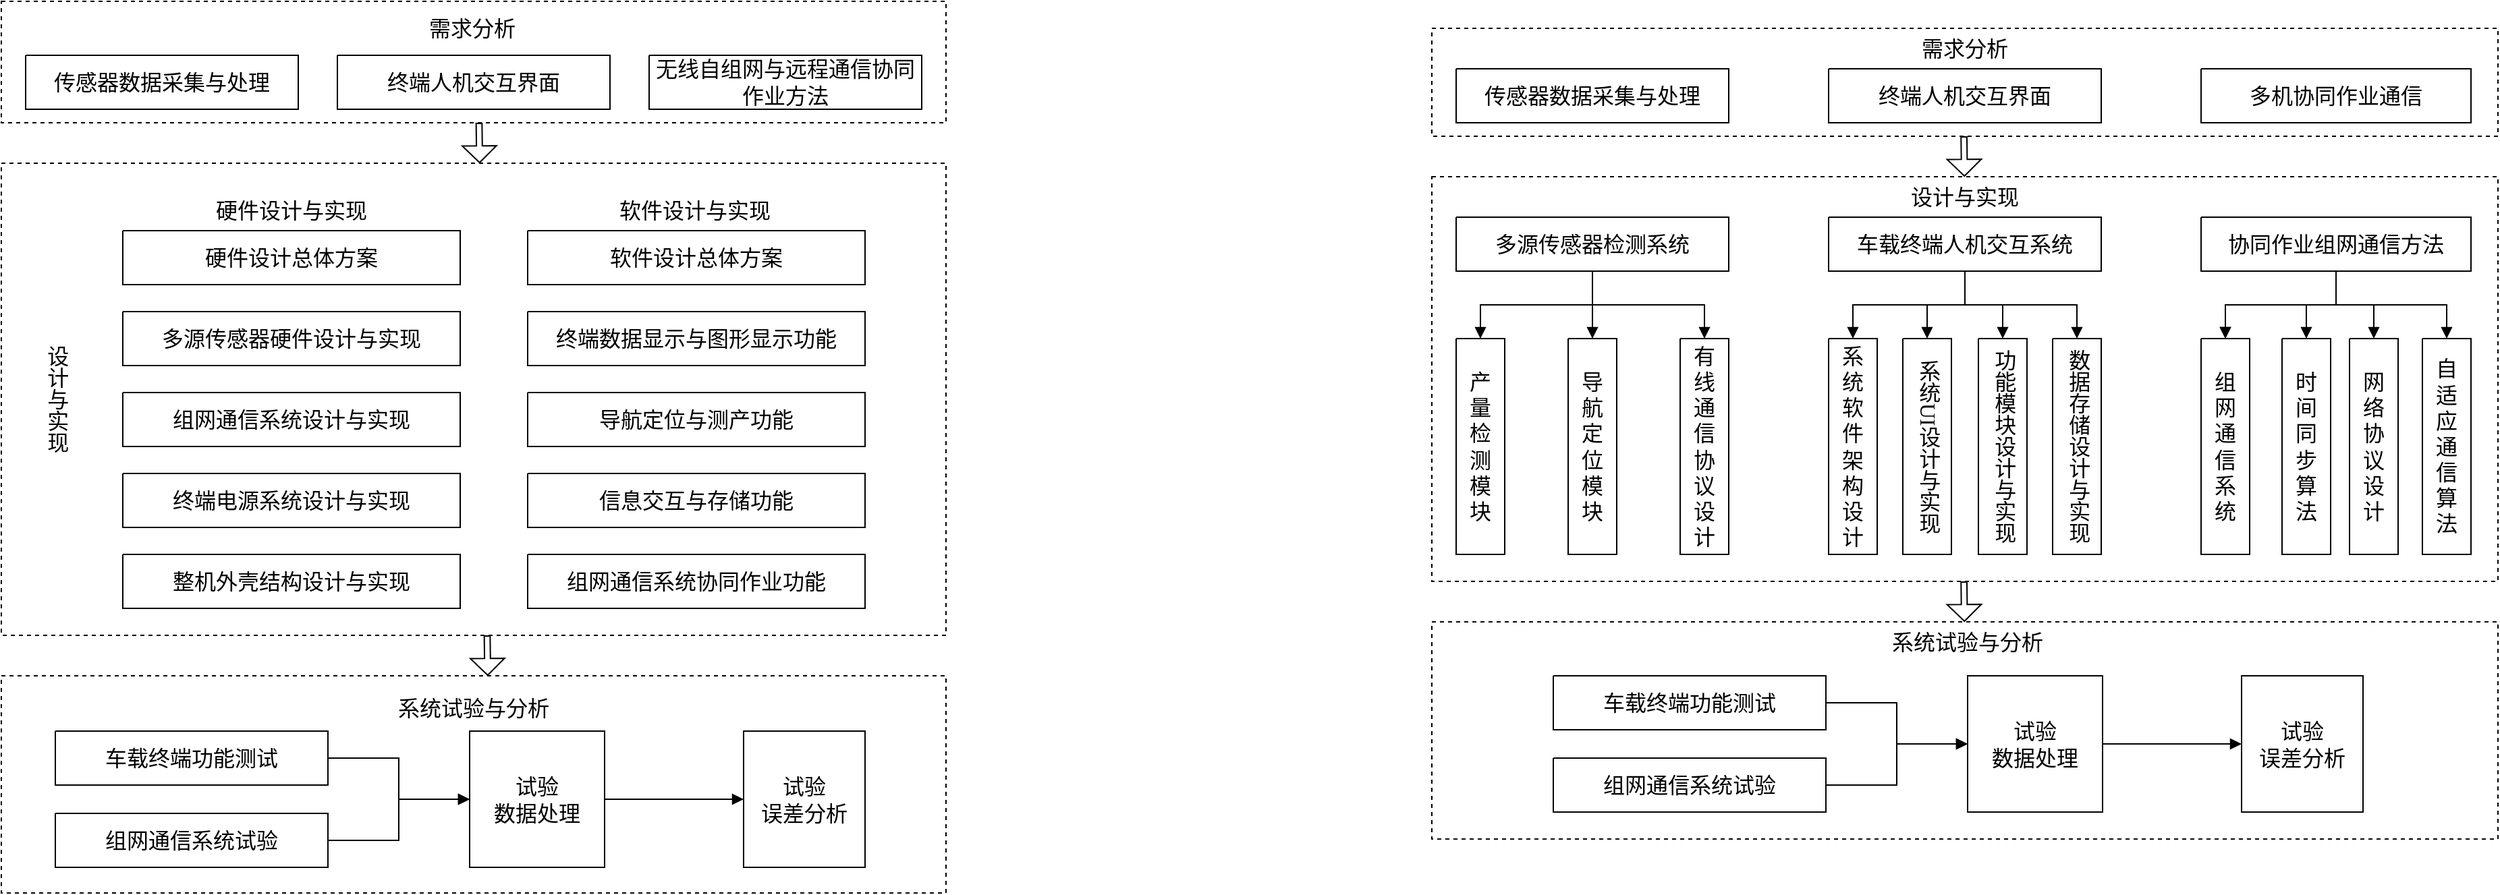 <mxfile version="24.4.0" type="github" pages="3">
  <diagram id="QdQ94-CMsVARNrZDZEpG" name="3.0">
    <mxGraphModel dx="1588" dy="968" grid="1" gridSize="10" guides="1" tooltips="1" connect="1" arrows="1" fold="1" page="1" pageScale="1" pageWidth="827" pageHeight="1169" math="0" shadow="0">
      <root>
        <mxCell id="0" />
        <mxCell id="1" parent="0" />
        <mxCell id="w_csYOOCQIg4KJdJ9XgG-1" value="" style="rounded=0;whiteSpace=wrap;html=1;fillColor=none;dashed=1;strokeColor=default;align=center;verticalAlign=middle;fontFamily=黑体;fontSize=16;fontColor=default;labelBackgroundColor=default;" vertex="1" parent="1">
          <mxGeometry x="310" y="650" width="700" height="161" as="geometry" />
        </mxCell>
        <mxCell id="w_csYOOCQIg4KJdJ9XgG-2" value="" style="rounded=0;whiteSpace=wrap;html=1;fillColor=none;dashed=1;strokeColor=default;align=center;verticalAlign=middle;fontFamily=黑体;fontSize=16;fontColor=default;labelBackgroundColor=default;" vertex="1" parent="1">
          <mxGeometry x="310" y="150" width="700" height="90" as="geometry" />
        </mxCell>
        <mxCell id="w_csYOOCQIg4KJdJ9XgG-3" value="" style="rounded=0;whiteSpace=wrap;html=1;fillColor=none;dashed=1;strokeColor=default;align=center;verticalAlign=middle;fontFamily=黑体;fontSize=16;fontColor=default;labelBackgroundColor=default;" vertex="1" parent="1">
          <mxGeometry x="310" y="270" width="700" height="350" as="geometry" />
        </mxCell>
        <mxCell id="w_csYOOCQIg4KJdJ9XgG-4" value="" style="shape=flexArrow;endArrow=classic;startArrow=none;html=1;rounded=0;startFill=0;fontFamily=黑体;width=4.348;endSize=3.791;fontSize=16;" edge="1" parent="1">
          <mxGeometry width="100" height="100" relative="1" as="geometry">
            <mxPoint x="664" y="240" as="sourcePoint" />
            <mxPoint x="664.38" y="270" as="targetPoint" />
          </mxGeometry>
        </mxCell>
        <mxCell id="w_csYOOCQIg4KJdJ9XgG-5" value="&lt;font style=&quot;font-size: 16px;&quot;&gt;硬件设计与实现&lt;/font&gt;" style="text;html=1;align=center;verticalAlign=middle;whiteSpace=wrap;rounded=0;fontFamily=黑体;fontSize=16;fontColor=default;labelBackgroundColor=default;" vertex="1" parent="1">
          <mxGeometry x="446.25" y="290" width="157.5" height="30" as="geometry" />
        </mxCell>
        <mxCell id="w_csYOOCQIg4KJdJ9XgG-6" value="&lt;font style=&quot;font-size: 16px;&quot;&gt;软件设计与实现&lt;/font&gt;" style="text;html=1;align=center;verticalAlign=middle;whiteSpace=wrap;rounded=0;fontFamily=黑体;fontSize=16;fontColor=default;labelBackgroundColor=default;" vertex="1" parent="1">
          <mxGeometry x="744.5" y="290" width="157.5" height="30" as="geometry" />
        </mxCell>
        <UserObject label="&lt;div style=&quot;font-size: 16px;&quot;&gt;&lt;font style=&quot;color: rgb(0, 0, 0); direction: ltr; letter-spacing: 0px; line-height: 120%; opacity: 1; font-size: 16px;&quot;&gt;硬件设计总体方案&lt;/font&gt;&lt;/div&gt;" tags="Background" id="w_csYOOCQIg4KJdJ9XgG-7">
          <mxCell style="verticalAlign=middle;align=center;overflow=width;vsdxID=4;fillColor=#ffffff;gradientColor=none;shape=stencil(nZBRDoQgDERP03+WHsHFe5iISyOCQdT19kIaIxq//Jtp3zTpAFaTaUYNUkwx+F6v1EYD+AUpyRkdKCYFqACrzgf9C352LfuxyWRWg1/yhT/nRE5IsZWuZtCSK8CPeI0e/hF+jV7AJM4PO7KWCyr390bSiNtEtQM=);strokeColor=#000000;spacingTop=-3;spacingBottom=-3;spacingLeft=-3;spacingRight=-3;points=[];labelBackgroundColor=none;rounded=0;html=1;whiteSpace=wrap;fontFamily=黑体;fontSize=16;" vertex="1" parent="1">
            <mxGeometry x="400" y="320" width="250" height="40" as="geometry" />
          </mxCell>
        </UserObject>
        <UserObject label="&lt;div style=&quot;font-size: 16px;&quot;&gt;多源传感器硬件设计与实现&lt;/div&gt;" tags="Background" id="w_csYOOCQIg4KJdJ9XgG-8">
          <mxCell style="verticalAlign=middle;align=center;overflow=width;vsdxID=4;fillColor=#ffffff;gradientColor=none;shape=stencil(nZBRDoQgDERP03+WHsHFe5iISyOCQdT19kIaIxq//Jtp3zTpAFaTaUYNUkwx+F6v1EYD+AUpyRkdKCYFqACrzgf9C352LfuxyWRWg1/yhT/nRE5IsZWuZtCSK8CPeI0e/hF+jV7AJM4PO7KWCyr390bSiNtEtQM=);strokeColor=#000000;spacingTop=-3;spacingBottom=-3;spacingLeft=-3;spacingRight=-3;points=[];labelBackgroundColor=none;rounded=0;html=1;whiteSpace=wrap;fontFamily=黑体;fontSize=16;" vertex="1" parent="1">
            <mxGeometry x="400" y="380" width="250" height="40" as="geometry" />
          </mxCell>
        </UserObject>
        <UserObject label="&lt;div style=&quot;font-size: 16px;&quot;&gt;组网通信系统设计与实现&lt;/div&gt;" tags="Background" id="w_csYOOCQIg4KJdJ9XgG-9">
          <mxCell style="verticalAlign=middle;align=center;overflow=width;vsdxID=4;fillColor=#ffffff;gradientColor=none;shape=stencil(nZBRDoQgDERP03+WHsHFe5iISyOCQdT19kIaIxq//Jtp3zTpAFaTaUYNUkwx+F6v1EYD+AUpyRkdKCYFqACrzgf9C352LfuxyWRWg1/yhT/nRE5IsZWuZtCSK8CPeI0e/hF+jV7AJM4PO7KWCyr390bSiNtEtQM=);strokeColor=#000000;spacingTop=-3;spacingBottom=-3;spacingLeft=-3;spacingRight=-3;points=[];labelBackgroundColor=none;rounded=0;html=1;whiteSpace=wrap;fontFamily=黑体;fontSize=16;" vertex="1" parent="1">
            <mxGeometry x="400" y="440" width="250" height="40" as="geometry" />
          </mxCell>
        </UserObject>
        <UserObject label="&lt;div style=&quot;font-size: 16px;&quot;&gt;终端电源系统设计与实现&lt;/div&gt;" tags="Background" id="w_csYOOCQIg4KJdJ9XgG-10">
          <mxCell style="verticalAlign=middle;align=center;overflow=width;vsdxID=4;fillColor=#ffffff;gradientColor=none;shape=stencil(nZBRDoQgDERP03+WHsHFe5iISyOCQdT19kIaIxq//Jtp3zTpAFaTaUYNUkwx+F6v1EYD+AUpyRkdKCYFqACrzgf9C352LfuxyWRWg1/yhT/nRE5IsZWuZtCSK8CPeI0e/hF+jV7AJM4PO7KWCyr390bSiNtEtQM=);strokeColor=#000000;spacingTop=-3;spacingBottom=-3;spacingLeft=-3;spacingRight=-3;points=[];labelBackgroundColor=none;rounded=0;html=1;whiteSpace=wrap;fontFamily=黑体;fontSize=16;" vertex="1" parent="1">
            <mxGeometry x="400" y="500" width="250" height="40" as="geometry" />
          </mxCell>
        </UserObject>
        <UserObject label="&lt;div style=&quot;font-size: 16px;&quot;&gt;整机外壳结构设计与实现&lt;/div&gt;" tags="Background" id="w_csYOOCQIg4KJdJ9XgG-11">
          <mxCell style="verticalAlign=middle;align=center;overflow=width;vsdxID=4;fillColor=#ffffff;gradientColor=none;shape=stencil(nZBRDoQgDERP03+WHsHFe5iISyOCQdT19kIaIxq//Jtp3zTpAFaTaUYNUkwx+F6v1EYD+AUpyRkdKCYFqACrzgf9C352LfuxyWRWg1/yhT/nRE5IsZWuZtCSK8CPeI0e/hF+jV7AJM4PO7KWCyr390bSiNtEtQM=);strokeColor=#000000;spacingTop=-3;spacingBottom=-3;spacingLeft=-3;spacingRight=-3;points=[];labelBackgroundColor=none;rounded=0;html=1;whiteSpace=wrap;fontFamily=黑体;fontSize=16;" vertex="1" parent="1">
            <mxGeometry x="400" y="560" width="250" height="40" as="geometry" />
          </mxCell>
        </UserObject>
        <UserObject label="&lt;div style=&quot;font-size: 16px;&quot;&gt;&lt;font style=&quot;color: rgb(0, 0, 0); direction: ltr; letter-spacing: 0px; line-height: 120%; opacity: 1; font-size: 16px;&quot;&gt;软件设计总体方案&lt;/font&gt;&lt;/div&gt;" tags="Background" id="w_csYOOCQIg4KJdJ9XgG-12">
          <mxCell style="verticalAlign=middle;align=center;overflow=width;vsdxID=4;fillColor=#ffffff;gradientColor=none;shape=stencil(nZBRDoQgDERP03+WHsHFe5iISyOCQdT19kIaIxq//Jtp3zTpAFaTaUYNUkwx+F6v1EYD+AUpyRkdKCYFqACrzgf9C352LfuxyWRWg1/yhT/nRE5IsZWuZtCSK8CPeI0e/hF+jV7AJM4PO7KWCyr390bSiNtEtQM=);strokeColor=#000000;spacingTop=-3;spacingBottom=-3;spacingLeft=-3;spacingRight=-3;points=[];labelBackgroundColor=none;rounded=0;html=1;whiteSpace=wrap;fontFamily=黑体;fontSize=16;" vertex="1" parent="1">
            <mxGeometry x="700" y="320" width="250" height="40" as="geometry" />
          </mxCell>
        </UserObject>
        <UserObject label="&lt;div style=&quot;font-size: 16px;&quot;&gt;&lt;font style=&quot;color: rgb(0, 0, 0); direction: ltr; letter-spacing: 0px; line-height: 120%; opacity: 1; font-size: 16px;&quot;&gt;终端数据显示与图形显示功能&lt;/font&gt;&lt;/div&gt;" tags="Background" id="w_csYOOCQIg4KJdJ9XgG-13">
          <mxCell style="verticalAlign=middle;align=center;overflow=width;vsdxID=4;fillColor=#ffffff;gradientColor=none;shape=stencil(nZBRDoQgDERP03+WHsHFe5iISyOCQdT19kIaIxq//Jtp3zTpAFaTaUYNUkwx+F6v1EYD+AUpyRkdKCYFqACrzgf9C352LfuxyWRWg1/yhT/nRE5IsZWuZtCSK8CPeI0e/hF+jV7AJM4PO7KWCyr390bSiNtEtQM=);strokeColor=#000000;spacingTop=-3;spacingBottom=-3;spacingLeft=-3;spacingRight=-3;points=[];labelBackgroundColor=none;rounded=0;html=1;whiteSpace=wrap;fontFamily=黑体;fontSize=16;" vertex="1" parent="1">
            <mxGeometry x="700" y="380" width="250" height="40" as="geometry" />
          </mxCell>
        </UserObject>
        <UserObject label="&lt;div style=&quot;font-size: 16px;&quot;&gt;信息交互与存储功能&lt;/div&gt;" tags="Background" id="w_csYOOCQIg4KJdJ9XgG-14">
          <mxCell style="verticalAlign=middle;align=center;overflow=width;vsdxID=4;fillColor=#ffffff;gradientColor=none;shape=stencil(nZBRDoQgDERP03+WHsHFe5iISyOCQdT19kIaIxq//Jtp3zTpAFaTaUYNUkwx+F6v1EYD+AUpyRkdKCYFqACrzgf9C352LfuxyWRWg1/yhT/nRE5IsZWuZtCSK8CPeI0e/hF+jV7AJM4PO7KWCyr390bSiNtEtQM=);strokeColor=#000000;spacingTop=-3;spacingBottom=-3;spacingLeft=-3;spacingRight=-3;points=[];labelBackgroundColor=none;rounded=0;html=1;whiteSpace=wrap;fontFamily=黑体;fontSize=16;" vertex="1" parent="1">
            <mxGeometry x="700" y="500" width="250" height="40" as="geometry" />
          </mxCell>
        </UserObject>
        <UserObject label="&lt;div style=&quot;font-size: 16px;&quot;&gt;组网通信系统协同作业功能&lt;/div&gt;" tags="Background" id="w_csYOOCQIg4KJdJ9XgG-15">
          <mxCell style="verticalAlign=middle;align=center;overflow=width;vsdxID=4;fillColor=#ffffff;gradientColor=none;shape=stencil(nZBRDoQgDERP03+WHsHFe5iISyOCQdT19kIaIxq//Jtp3zTpAFaTaUYNUkwx+F6v1EYD+AUpyRkdKCYFqACrzgf9C352LfuxyWRWg1/yhT/nRE5IsZWuZtCSK8CPeI0e/hF+jV7AJM4PO7KWCyr390bSiNtEtQM=);strokeColor=#000000;spacingTop=-3;spacingBottom=-3;spacingLeft=-3;spacingRight=-3;points=[];labelBackgroundColor=none;rounded=0;html=1;whiteSpace=wrap;fontFamily=黑体;fontSize=16;" vertex="1" parent="1">
            <mxGeometry x="700" y="560" width="250" height="40" as="geometry" />
          </mxCell>
        </UserObject>
        <UserObject label="导航定位与测产功能" tags="Background" id="w_csYOOCQIg4KJdJ9XgG-16">
          <mxCell style="verticalAlign=middle;align=center;overflow=width;vsdxID=4;fillColor=#ffffff;gradientColor=none;shape=stencil(nZBRDoQgDERP03+WHsHFe5iISyOCQdT19kIaIxq//Jtp3zTpAFaTaUYNUkwx+F6v1EYD+AUpyRkdKCYFqACrzgf9C352LfuxyWRWg1/yhT/nRE5IsZWuZtCSK8CPeI0e/hF+jV7AJM4PO7KWCyr390bSiNtEtQM=);strokeColor=#000000;spacingTop=-3;spacingBottom=-3;spacingLeft=-3;spacingRight=-3;points=[];labelBackgroundColor=none;rounded=0;html=1;whiteSpace=wrap;fontFamily=黑体;fontSize=16;" vertex="1" parent="1">
            <mxGeometry x="700" y="440" width="250" height="40" as="geometry" />
          </mxCell>
        </UserObject>
        <mxCell id="w_csYOOCQIg4KJdJ9XgG-17" value="&lt;font style=&quot;font-size: 16px;&quot;&gt;设计与实现&lt;/font&gt;" style="text;html=1;align=center;verticalAlign=middle;whiteSpace=wrap;rounded=0;textDirection=vertical-lr;fontSize=16;" vertex="1" parent="1">
          <mxGeometry x="320" y="365" width="60" height="160" as="geometry" />
        </mxCell>
        <UserObject label="&lt;div style=&quot;font-size: 16px;&quot;&gt;&lt;span style=&quot;font-size: 16px;&quot;&gt;&lt;font face=&quot;黑体&quot; style=&quot;font-size: 16px;&quot;&gt;传感器数据采集与处理&lt;/font&gt;&lt;/span&gt;&lt;br style=&quot;font-size: 16px;&quot;&gt;&lt;/div&gt;" tags="Background" id="w_csYOOCQIg4KJdJ9XgG-18">
          <mxCell style="verticalAlign=middle;align=center;overflow=width;vsdxID=4;fillColor=#ffffff;gradientColor=none;shape=stencil(nZBRDoQgDERP03+WHsHFe5iISyOCQdT19kIaIxq//Jtp3zTpAFaTaUYNUkwx+F6v1EYD+AUpyRkdKCYFqACrzgf9C352LfuxyWRWg1/yhT/nRE5IsZWuZtCSK8CPeI0e/hF+jV7AJM4PO7KWCyr390bSiNtEtQM=);strokeColor=#000000;spacingTop=-3;spacingBottom=-3;spacingLeft=-3;spacingRight=-3;points=[];labelBackgroundColor=none;rounded=0;html=1;whiteSpace=wrap;fontFamily=黑体;fontSize=16;" vertex="1" parent="1">
            <mxGeometry x="328" y="190" width="202" height="40" as="geometry" />
          </mxCell>
        </UserObject>
        <UserObject label="&lt;div style=&quot;font-size: 16px;&quot;&gt;&lt;span style=&quot;font-size: 16px;&quot;&gt;&lt;font face=&quot;黑体&quot; style=&quot;font-size: 16px;&quot;&gt;终端人机交互界面&lt;/font&gt;&lt;/span&gt;&lt;br style=&quot;font-size: 16px;&quot;&gt;&lt;/div&gt;" tags="Background" id="w_csYOOCQIg4KJdJ9XgG-19">
          <mxCell style="verticalAlign=middle;align=center;overflow=width;vsdxID=4;fillColor=#ffffff;gradientColor=none;shape=stencil(nZBRDoQgDERP03+WHsHFe5iISyOCQdT19kIaIxq//Jtp3zTpAFaTaUYNUkwx+F6v1EYD+AUpyRkdKCYFqACrzgf9C352LfuxyWRWg1/yhT/nRE5IsZWuZtCSK8CPeI0e/hF+jV7AJM4PO7KWCyr390bSiNtEtQM=);strokeColor=#000000;spacingTop=-3;spacingBottom=-3;spacingLeft=-3;spacingRight=-3;points=[];labelBackgroundColor=none;rounded=0;html=1;whiteSpace=wrap;fontFamily=黑体;fontSize=16;" vertex="1" parent="1">
            <mxGeometry x="559" y="190" width="202" height="40" as="geometry" />
          </mxCell>
        </UserObject>
        <UserObject label="&lt;div style=&quot;font-size: 16px;&quot;&gt;&lt;span style=&quot;font-size: 16px;&quot;&gt;&lt;font face=&quot;黑体&quot; style=&quot;font-size: 16px;&quot;&gt;无线自组网与远程通信协同作业方法&lt;/font&gt;&lt;/span&gt;&lt;br style=&quot;font-size: 16px;&quot;&gt;&lt;/div&gt;" tags="Background" id="w_csYOOCQIg4KJdJ9XgG-20">
          <mxCell style="verticalAlign=middle;align=center;overflow=width;vsdxID=4;fillColor=#ffffff;gradientColor=none;shape=stencil(nZBRDoQgDERP03+WHsHFe5iISyOCQdT19kIaIxq//Jtp3zTpAFaTaUYNUkwx+F6v1EYD+AUpyRkdKCYFqACrzgf9C352LfuxyWRWg1/yhT/nRE5IsZWuZtCSK8CPeI0e/hF+jV7AJM4PO7KWCyr390bSiNtEtQM=);strokeColor=#000000;spacingTop=-3;spacingBottom=-9;spacingLeft=-10;spacingRight=-10;points=[];labelBackgroundColor=none;rounded=0;html=1;whiteSpace=wrap;fontFamily=黑体;fontSize=16;spacing=6;" vertex="1" parent="1">
            <mxGeometry x="790" y="190" width="202" height="40" as="geometry" />
          </mxCell>
        </UserObject>
        <mxCell id="w_csYOOCQIg4KJdJ9XgG-21" value="&lt;font style=&quot;font-size: 16px;&quot;&gt;需求分析&lt;/font&gt;" style="text;html=1;align=center;verticalAlign=middle;whiteSpace=wrap;rounded=0;fontFamily=黑体;fontSize=16;fontColor=default;labelBackgroundColor=default;" vertex="1" parent="1">
          <mxGeometry x="580" y="155" width="157.5" height="30" as="geometry" />
        </mxCell>
        <mxCell id="w_csYOOCQIg4KJdJ9XgG-22" style="edgeStyle=orthogonalEdgeStyle;rounded=0;orthogonalLoop=1;jettySize=auto;html=1;strokeColor=default;align=center;verticalAlign=middle;fontFamily=Helvetica;fontSize=16;fontColor=default;labelBackgroundColor=default;endArrow=block;endFill=1;" edge="1" parent="1" source="w_csYOOCQIg4KJdJ9XgG-23" target="w_csYOOCQIg4KJdJ9XgG-24">
          <mxGeometry relative="1" as="geometry" />
        </mxCell>
        <mxCell id="w_csYOOCQIg4KJdJ9XgG-23" value="试验&lt;div&gt;数据处理&lt;/div&gt;" style="rounded=0;whiteSpace=wrap;html=1;strokeColor=default;align=center;verticalAlign=middle;fontFamily=黑体;fontSize=16;fontColor=default;labelBackgroundColor=default;" vertex="1" parent="1">
          <mxGeometry x="657" y="691" width="100" height="101" as="geometry" />
        </mxCell>
        <mxCell id="w_csYOOCQIg4KJdJ9XgG-24" value="试验&lt;div&gt;误差分析&lt;/div&gt;" style="rounded=0;whiteSpace=wrap;html=1;strokeColor=default;align=center;verticalAlign=middle;fontFamily=黑体;fontSize=16;fontColor=default;labelBackgroundColor=default;" vertex="1" parent="1">
          <mxGeometry x="860" y="691" width="90" height="101" as="geometry" />
        </mxCell>
        <mxCell id="w_csYOOCQIg4KJdJ9XgG-25" value="" style="group;fontSize=16;" vertex="1" connectable="0" parent="1">
          <mxGeometry x="350" y="691" width="202" height="101" as="geometry" />
        </mxCell>
        <UserObject label="&lt;div style=&quot;font-size: 16px;&quot;&gt;&lt;span style=&quot;font-size: 16px;&quot;&gt;&lt;font face=&quot;黑体&quot; style=&quot;font-size: 16px;&quot;&gt;车载终端功能测试&lt;/font&gt;&lt;/span&gt;&lt;br style=&quot;font-size: 16px;&quot;&gt;&lt;/div&gt;" tags="Background" id="w_csYOOCQIg4KJdJ9XgG-26">
          <mxCell style="verticalAlign=middle;align=center;overflow=width;vsdxID=4;fillColor=#ffffff;gradientColor=none;shape=stencil(nZBRDoQgDERP03+WHsHFe5iISyOCQdT19kIaIxq//Jtp3zTpAFaTaUYNUkwx+F6v1EYD+AUpyRkdKCYFqACrzgf9C352LfuxyWRWg1/yhT/nRE5IsZWuZtCSK8CPeI0e/hF+jV7AJM4PO7KWCyr390bSiNtEtQM=);strokeColor=#000000;spacingTop=-3;spacingBottom=-3;spacingLeft=-3;spacingRight=-3;points=[];labelBackgroundColor=none;rounded=0;html=1;whiteSpace=wrap;fontFamily=黑体;fontSize=16;" vertex="1" parent="w_csYOOCQIg4KJdJ9XgG-25">
            <mxGeometry width="202" height="40" as="geometry" />
          </mxCell>
        </UserObject>
        <UserObject label="&lt;div style=&quot;font-size: 16px;&quot;&gt;组网通信系统试验&lt;/div&gt;" tags="Background" id="w_csYOOCQIg4KJdJ9XgG-27">
          <mxCell style="verticalAlign=middle;align=center;overflow=width;vsdxID=4;fillColor=#ffffff;gradientColor=none;shape=stencil(nZBRDoQgDERP03+WHsHFe5iISyOCQdT19kIaIxq//Jtp3zTpAFaTaUYNUkwx+F6v1EYD+AUpyRkdKCYFqACrzgf9C352LfuxyWRWg1/yhT/nRE5IsZWuZtCSK8CPeI0e/hF+jV7AJM4PO7KWCyr390bSiNtEtQM=);strokeColor=#000000;spacingTop=-3;spacingBottom=-3;spacingLeft=-3;spacingRight=-3;points=[];labelBackgroundColor=none;rounded=0;html=1;whiteSpace=wrap;fontFamily=黑体;fontSize=16;" vertex="1" parent="w_csYOOCQIg4KJdJ9XgG-25">
            <mxGeometry y="61" width="202" height="40" as="geometry" />
          </mxCell>
        </UserObject>
        <mxCell id="w_csYOOCQIg4KJdJ9XgG-28" style="edgeStyle=orthogonalEdgeStyle;rounded=0;orthogonalLoop=1;jettySize=auto;html=1;entryX=0;entryY=0.5;entryDx=0;entryDy=0;endArrow=block;endFill=1;fontSize=16;" edge="1" parent="1" source="w_csYOOCQIg4KJdJ9XgG-26" target="w_csYOOCQIg4KJdJ9XgG-23">
          <mxGeometry relative="1" as="geometry" />
        </mxCell>
        <mxCell id="w_csYOOCQIg4KJdJ9XgG-29" style="edgeStyle=orthogonalEdgeStyle;rounded=0;orthogonalLoop=1;jettySize=auto;html=1;entryX=0;entryY=0.5;entryDx=0;entryDy=0;strokeColor=default;align=center;verticalAlign=middle;fontFamily=Helvetica;fontSize=16;fontColor=default;labelBackgroundColor=default;endArrow=block;endFill=1;" edge="1" parent="1" source="w_csYOOCQIg4KJdJ9XgG-27" target="w_csYOOCQIg4KJdJ9XgG-23">
          <mxGeometry relative="1" as="geometry" />
        </mxCell>
        <mxCell id="w_csYOOCQIg4KJdJ9XgG-30" value="&lt;font style=&quot;font-size: 16px;&quot;&gt;系统试验与分析&lt;/font&gt;" style="text;html=1;align=center;verticalAlign=middle;whiteSpace=wrap;rounded=0;fontFamily=黑体;fontSize=16;fontColor=default;labelBackgroundColor=default;" vertex="1" parent="1">
          <mxGeometry x="581.25" y="659" width="157.5" height="30" as="geometry" />
        </mxCell>
        <mxCell id="w_csYOOCQIg4KJdJ9XgG-31" value="" style="shape=flexArrow;endArrow=classic;startArrow=none;html=1;rounded=0;startFill=0;fontFamily=黑体;width=4.348;endSize=3.791;fontSize=16;" edge="1" parent="1">
          <mxGeometry width="100" height="100" relative="1" as="geometry">
            <mxPoint x="670" y="620" as="sourcePoint" />
            <mxPoint x="670.38" y="650" as="targetPoint" />
          </mxGeometry>
        </mxCell>
        <mxCell id="w_csYOOCQIg4KJdJ9XgG-32" value="" style="rounded=0;whiteSpace=wrap;html=1;fillColor=none;dashed=1;strokeColor=default;align=center;verticalAlign=middle;fontFamily=黑体;fontSize=16;fontColor=default;labelBackgroundColor=default;" vertex="1" parent="1">
          <mxGeometry x="1370" y="610" width="790" height="161" as="geometry" />
        </mxCell>
        <mxCell id="w_csYOOCQIg4KJdJ9XgG-33" value="" style="rounded=0;whiteSpace=wrap;html=1;fillColor=none;dashed=1;strokeColor=default;align=center;verticalAlign=middle;fontFamily=黑体;fontSize=16;fontColor=default;labelBackgroundColor=default;" vertex="1" parent="1">
          <mxGeometry x="1370" y="170" width="790" height="80" as="geometry" />
        </mxCell>
        <mxCell id="w_csYOOCQIg4KJdJ9XgG-34" value="" style="rounded=0;whiteSpace=wrap;html=1;fillColor=none;dashed=1;strokeColor=default;align=center;verticalAlign=middle;fontFamily=黑体;fontSize=16;fontColor=default;labelBackgroundColor=default;" vertex="1" parent="1">
          <mxGeometry x="1370" y="280" width="790" height="300" as="geometry" />
        </mxCell>
        <mxCell id="w_csYOOCQIg4KJdJ9XgG-35" value="" style="shape=flexArrow;endArrow=classic;startArrow=none;html=1;rounded=0;startFill=0;fontFamily=黑体;width=4.348;endSize=3.791;fontSize=16;" edge="1" parent="1">
          <mxGeometry width="100" height="100" relative="1" as="geometry">
            <mxPoint x="1764.29" y="250" as="sourcePoint" />
            <mxPoint x="1764.67" y="280" as="targetPoint" />
          </mxGeometry>
        </mxCell>
        <mxCell id="w_csYOOCQIg4KJdJ9XgG-48" value="&lt;font style=&quot;font-size: 16px;&quot;&gt;设计与实现&lt;/font&gt;" style="text;html=1;align=center;verticalAlign=middle;whiteSpace=wrap;rounded=0;fontSize=16;fontFamily=黑体;" vertex="1" parent="1">
          <mxGeometry x="1690" y="280" width="150" height="30" as="geometry" />
        </mxCell>
        <UserObject label="&lt;div style=&quot;font-size: 16px;&quot;&gt;&lt;span style=&quot;font-size: 16px;&quot;&gt;&lt;font face=&quot;黑体&quot; style=&quot;font-size: 16px;&quot;&gt;传感器数据采集与处理&lt;/font&gt;&lt;/span&gt;&lt;br style=&quot;font-size: 16px;&quot;&gt;&lt;/div&gt;" tags="Background" id="w_csYOOCQIg4KJdJ9XgG-49">
          <mxCell style="verticalAlign=middle;align=center;overflow=width;vsdxID=4;fillColor=#ffffff;gradientColor=none;shape=stencil(nZBRDoQgDERP03+WHsHFe5iISyOCQdT19kIaIxq//Jtp3zTpAFaTaUYNUkwx+F6v1EYD+AUpyRkdKCYFqACrzgf9C352LfuxyWRWg1/yhT/nRE5IsZWuZtCSK8CPeI0e/hF+jV7AJM4PO7KWCyr390bSiNtEtQM=);strokeColor=#000000;spacingTop=-3;spacingBottom=-3;spacingLeft=-3;spacingRight=-3;points=[];labelBackgroundColor=none;rounded=0;html=1;whiteSpace=wrap;fontFamily=黑体;fontSize=16;" vertex="1" parent="1">
            <mxGeometry x="1388" y="200" width="202" height="40" as="geometry" />
          </mxCell>
        </UserObject>
        <UserObject label="&lt;div style=&quot;font-size: 16px;&quot;&gt;&lt;span style=&quot;font-size: 16px;&quot;&gt;&lt;font face=&quot;黑体&quot; style=&quot;font-size: 16px;&quot;&gt;终端人机交互界面&lt;/font&gt;&lt;/span&gt;&lt;br style=&quot;font-size: 16px;&quot;&gt;&lt;/div&gt;" tags="Background" id="w_csYOOCQIg4KJdJ9XgG-50">
          <mxCell style="verticalAlign=middle;align=center;overflow=width;vsdxID=4;fillColor=#ffffff;gradientColor=none;shape=stencil(nZBRDoQgDERP03+WHsHFe5iISyOCQdT19kIaIxq//Jtp3zTpAFaTaUYNUkwx+F6v1EYD+AUpyRkdKCYFqACrzgf9C352LfuxyWRWg1/yhT/nRE5IsZWuZtCSK8CPeI0e/hF+jV7AJM4PO7KWCyr390bSiNtEtQM=);strokeColor=#000000;spacingTop=-3;spacingBottom=-3;spacingLeft=-3;spacingRight=-3;points=[];labelBackgroundColor=none;rounded=0;html=1;whiteSpace=wrap;fontFamily=黑体;fontSize=16;" vertex="1" parent="1">
            <mxGeometry x="1664" y="200" width="202" height="40" as="geometry" />
          </mxCell>
        </UserObject>
        <UserObject label="&lt;div style=&quot;font-size: 16px;&quot;&gt;&lt;span style=&quot;font-size: 16px;&quot;&gt;&lt;font face=&quot;黑体&quot; style=&quot;font-size: 16px;&quot;&gt;多机协同作业通信&lt;/font&gt;&lt;/span&gt;&lt;br style=&quot;font-size: 16px;&quot;&gt;&lt;/div&gt;" tags="Background" id="w_csYOOCQIg4KJdJ9XgG-51">
          <mxCell style="verticalAlign=middle;align=center;overflow=width;vsdxID=4;fillColor=#ffffff;gradientColor=none;shape=stencil(nZBRDoQgDERP03+WHsHFe5iISyOCQdT19kIaIxq//Jtp3zTpAFaTaUYNUkwx+F6v1EYD+AUpyRkdKCYFqACrzgf9C352LfuxyWRWg1/yhT/nRE5IsZWuZtCSK8CPeI0e/hF+jV7AJM4PO7KWCyr390bSiNtEtQM=);strokeColor=#000000;spacingTop=-3;spacingBottom=-9;spacingLeft=-10;spacingRight=-10;points=[];labelBackgroundColor=none;rounded=0;html=1;whiteSpace=wrap;fontFamily=黑体;fontSize=16;spacing=6;" vertex="1" parent="1">
            <mxGeometry x="1940" y="200" width="200" height="40" as="geometry" />
          </mxCell>
        </UserObject>
        <mxCell id="w_csYOOCQIg4KJdJ9XgG-52" value="&lt;font style=&quot;font-size: 16px;&quot;&gt;需求分析&lt;/font&gt;" style="text;html=1;align=center;verticalAlign=middle;whiteSpace=wrap;rounded=0;fontFamily=黑体;fontSize=16;fontColor=default;labelBackgroundColor=default;" vertex="1" parent="1">
          <mxGeometry x="1686.25" y="170" width="157.5" height="30" as="geometry" />
        </mxCell>
        <mxCell id="w_csYOOCQIg4KJdJ9XgG-53" style="edgeStyle=orthogonalEdgeStyle;rounded=0;orthogonalLoop=1;jettySize=auto;html=1;strokeColor=default;align=center;verticalAlign=middle;fontFamily=Helvetica;fontSize=16;fontColor=default;labelBackgroundColor=default;endArrow=block;endFill=1;" edge="1" parent="1" source="w_csYOOCQIg4KJdJ9XgG-54" target="w_csYOOCQIg4KJdJ9XgG-55">
          <mxGeometry relative="1" as="geometry" />
        </mxCell>
        <mxCell id="w_csYOOCQIg4KJdJ9XgG-54" value="试验&lt;div&gt;数据处理&lt;/div&gt;" style="rounded=0;whiteSpace=wrap;html=1;strokeColor=default;align=center;verticalAlign=middle;fontFamily=黑体;fontSize=16;fontColor=default;labelBackgroundColor=default;" vertex="1" parent="1">
          <mxGeometry x="1767" y="650" width="100" height="101" as="geometry" />
        </mxCell>
        <mxCell id="w_csYOOCQIg4KJdJ9XgG-55" value="试验&lt;div&gt;误差分析&lt;/div&gt;" style="rounded=0;whiteSpace=wrap;html=1;strokeColor=default;align=center;verticalAlign=middle;fontFamily=黑体;fontSize=16;fontColor=default;labelBackgroundColor=default;" vertex="1" parent="1">
          <mxGeometry x="1970" y="650" width="90" height="101" as="geometry" />
        </mxCell>
        <mxCell id="w_csYOOCQIg4KJdJ9XgG-59" style="edgeStyle=orthogonalEdgeStyle;rounded=0;orthogonalLoop=1;jettySize=auto;html=1;entryX=0;entryY=0.5;entryDx=0;entryDy=0;endArrow=block;endFill=1;fontSize=16;" edge="1" parent="1" source="w_csYOOCQIg4KJdJ9XgG-57" target="w_csYOOCQIg4KJdJ9XgG-54">
          <mxGeometry relative="1" as="geometry" />
        </mxCell>
        <mxCell id="w_csYOOCQIg4KJdJ9XgG-60" style="edgeStyle=orthogonalEdgeStyle;rounded=0;orthogonalLoop=1;jettySize=auto;html=1;entryX=0;entryY=0.5;entryDx=0;entryDy=0;strokeColor=default;align=center;verticalAlign=middle;fontFamily=Helvetica;fontSize=16;fontColor=default;labelBackgroundColor=default;endArrow=block;endFill=1;" edge="1" parent="1" source="w_csYOOCQIg4KJdJ9XgG-58" target="w_csYOOCQIg4KJdJ9XgG-54">
          <mxGeometry relative="1" as="geometry" />
        </mxCell>
        <mxCell id="w_csYOOCQIg4KJdJ9XgG-61" value="&lt;font style=&quot;font-size: 16px;&quot;&gt;系统试验与分析&lt;/font&gt;" style="text;html=1;align=center;verticalAlign=middle;whiteSpace=wrap;rounded=0;fontFamily=黑体;fontSize=16;fontColor=default;labelBackgroundColor=default;" vertex="1" parent="1">
          <mxGeometry x="1688.25" y="610" width="157.5" height="30" as="geometry" />
        </mxCell>
        <mxCell id="w_csYOOCQIg4KJdJ9XgG-62" value="" style="shape=flexArrow;endArrow=classic;startArrow=none;html=1;rounded=0;startFill=0;fontFamily=黑体;width=4.348;endSize=3.791;fontSize=16;" edge="1" parent="1">
          <mxGeometry width="100" height="100" relative="1" as="geometry">
            <mxPoint x="1764.29" y="580" as="sourcePoint" />
            <mxPoint x="1764.67" y="610" as="targetPoint" />
          </mxGeometry>
        </mxCell>
        <mxCell id="w_csYOOCQIg4KJdJ9XgG-79" style="edgeStyle=orthogonalEdgeStyle;rounded=0;orthogonalLoop=1;jettySize=auto;html=1;strokeColor=default;align=center;verticalAlign=middle;fontFamily=Helvetica;fontSize=11;fontColor=default;labelBackgroundColor=default;endArrow=block;endFill=1;" edge="1" parent="1" source="w_csYOOCQIg4KJdJ9XgG-63" target="w_csYOOCQIg4KJdJ9XgG-77">
          <mxGeometry relative="1" as="geometry" />
        </mxCell>
        <mxCell id="w_csYOOCQIg4KJdJ9XgG-80" style="edgeStyle=orthogonalEdgeStyle;rounded=0;orthogonalLoop=1;jettySize=auto;html=1;strokeColor=default;align=center;verticalAlign=middle;fontFamily=Helvetica;fontSize=11;fontColor=default;labelBackgroundColor=default;endArrow=block;endFill=1;" edge="1" parent="1" source="w_csYOOCQIg4KJdJ9XgG-63" target="w_csYOOCQIg4KJdJ9XgG-78">
          <mxGeometry relative="1" as="geometry" />
        </mxCell>
        <mxCell id="w_csYOOCQIg4KJdJ9XgG-81" style="edgeStyle=orthogonalEdgeStyle;rounded=0;orthogonalLoop=1;jettySize=auto;html=1;strokeColor=default;align=center;verticalAlign=middle;fontFamily=Helvetica;fontSize=11;fontColor=default;labelBackgroundColor=default;endArrow=block;endFill=1;" edge="1" parent="1" source="w_csYOOCQIg4KJdJ9XgG-63" target="w_csYOOCQIg4KJdJ9XgG-76">
          <mxGeometry relative="1" as="geometry" />
        </mxCell>
        <UserObject label="多源传感器检测系统" tags="Background" id="w_csYOOCQIg4KJdJ9XgG-63">
          <mxCell style="verticalAlign=middle;align=center;overflow=width;vsdxID=4;fillColor=#ffffff;gradientColor=none;shape=stencil(nZBRDoQgDERP03+WHsHFe5iISyOCQdT19kIaIxq//Jtp3zTpAFaTaUYNUkwx+F6v1EYD+AUpyRkdKCYFqACrzgf9C352LfuxyWRWg1/yhT/nRE5IsZWuZtCSK8CPeI0e/hF+jV7AJM4PO7KWCyr390bSiNtEtQM=);strokeColor=#000000;spacingTop=-3;spacingBottom=-3;spacingLeft=-3;spacingRight=-3;points=[];labelBackgroundColor=none;rounded=0;html=1;whiteSpace=wrap;fontFamily=黑体;fontSize=16;" vertex="1" parent="1">
            <mxGeometry x="1388" y="310" width="202" height="40" as="geometry" />
          </mxCell>
        </UserObject>
        <mxCell id="w_csYOOCQIg4KJdJ9XgG-68" value="" style="edgeStyle=orthogonalEdgeStyle;rounded=0;orthogonalLoop=1;jettySize=auto;html=1;endArrow=block;endFill=1;" edge="1" parent="1" source="w_csYOOCQIg4KJdJ9XgG-64" target="w_csYOOCQIg4KJdJ9XgG-67">
          <mxGeometry relative="1" as="geometry" />
        </mxCell>
        <mxCell id="w_csYOOCQIg4KJdJ9XgG-73" style="edgeStyle=orthogonalEdgeStyle;rounded=0;orthogonalLoop=1;jettySize=auto;html=1;strokeColor=default;align=center;verticalAlign=middle;fontFamily=Helvetica;fontSize=11;fontColor=default;labelBackgroundColor=default;endArrow=block;endFill=1;" edge="1" parent="1" source="w_csYOOCQIg4KJdJ9XgG-64" target="w_csYOOCQIg4KJdJ9XgG-70">
          <mxGeometry relative="1" as="geometry" />
        </mxCell>
        <mxCell id="w_csYOOCQIg4KJdJ9XgG-74" style="edgeStyle=orthogonalEdgeStyle;rounded=0;orthogonalLoop=1;jettySize=auto;html=1;strokeColor=default;align=center;verticalAlign=middle;fontFamily=Helvetica;fontSize=11;fontColor=default;labelBackgroundColor=default;endArrow=block;endFill=1;" edge="1" parent="1" source="w_csYOOCQIg4KJdJ9XgG-64" target="w_csYOOCQIg4KJdJ9XgG-71">
          <mxGeometry relative="1" as="geometry" />
        </mxCell>
        <mxCell id="w_csYOOCQIg4KJdJ9XgG-75" style="edgeStyle=orthogonalEdgeStyle;rounded=0;orthogonalLoop=1;jettySize=auto;html=1;strokeColor=default;align=center;verticalAlign=middle;fontFamily=Helvetica;fontSize=11;fontColor=default;labelBackgroundColor=default;endArrow=block;endFill=1;" edge="1" parent="1" source="w_csYOOCQIg4KJdJ9XgG-64" target="w_csYOOCQIg4KJdJ9XgG-72">
          <mxGeometry relative="1" as="geometry" />
        </mxCell>
        <UserObject label="车载终端人机交互系统" tags="Background" id="w_csYOOCQIg4KJdJ9XgG-64">
          <mxCell style="verticalAlign=middle;align=center;overflow=width;vsdxID=4;fillColor=#ffffff;gradientColor=none;shape=stencil(nZBRDoQgDERP03+WHsHFe5iISyOCQdT19kIaIxq//Jtp3zTpAFaTaUYNUkwx+F6v1EYD+AUpyRkdKCYFqACrzgf9C352LfuxyWRWg1/yhT/nRE5IsZWuZtCSK8CPeI0e/hF+jV7AJM4PO7KWCyr390bSiNtEtQM=);strokeColor=#000000;spacingTop=-3;spacingBottom=-3;spacingLeft=-3;spacingRight=-3;points=[];labelBackgroundColor=none;rounded=0;html=1;whiteSpace=wrap;fontFamily=黑体;fontSize=16;" vertex="1" parent="1">
            <mxGeometry x="1664" y="310" width="202" height="40" as="geometry" />
          </mxCell>
        </UserObject>
        <mxCell id="w_csYOOCQIg4KJdJ9XgG-89" style="edgeStyle=orthogonalEdgeStyle;rounded=0;orthogonalLoop=1;jettySize=auto;html=1;strokeColor=default;align=center;verticalAlign=middle;fontFamily=Helvetica;fontSize=11;fontColor=default;labelBackgroundColor=default;endArrow=block;endFill=1;" edge="1" parent="1" source="w_csYOOCQIg4KJdJ9XgG-66" target="w_csYOOCQIg4KJdJ9XgG-83">
          <mxGeometry relative="1" as="geometry" />
        </mxCell>
        <mxCell id="w_csYOOCQIg4KJdJ9XgG-90" style="edgeStyle=orthogonalEdgeStyle;rounded=0;orthogonalLoop=1;jettySize=auto;html=1;strokeColor=default;align=center;verticalAlign=middle;fontFamily=Helvetica;fontSize=11;fontColor=default;labelBackgroundColor=default;endArrow=block;endFill=1;" edge="1" parent="1" source="w_csYOOCQIg4KJdJ9XgG-66" target="w_csYOOCQIg4KJdJ9XgG-85">
          <mxGeometry relative="1" as="geometry" />
        </mxCell>
        <mxCell id="w_csYOOCQIg4KJdJ9XgG-91" style="edgeStyle=orthogonalEdgeStyle;rounded=0;orthogonalLoop=1;jettySize=auto;html=1;strokeColor=default;align=center;verticalAlign=middle;fontFamily=Helvetica;fontSize=11;fontColor=default;labelBackgroundColor=default;endArrow=block;endFill=1;" edge="1" parent="1" source="w_csYOOCQIg4KJdJ9XgG-66" target="w_csYOOCQIg4KJdJ9XgG-87">
          <mxGeometry relative="1" as="geometry" />
        </mxCell>
        <mxCell id="w_csYOOCQIg4KJdJ9XgG-92" style="edgeStyle=orthogonalEdgeStyle;rounded=0;orthogonalLoop=1;jettySize=auto;html=1;strokeColor=default;align=center;verticalAlign=middle;fontFamily=Helvetica;fontSize=11;fontColor=default;labelBackgroundColor=default;endArrow=block;endFill=1;" edge="1" parent="1" source="w_csYOOCQIg4KJdJ9XgG-66" target="w_csYOOCQIg4KJdJ9XgG-88">
          <mxGeometry relative="1" as="geometry" />
        </mxCell>
        <mxCell id="w_csYOOCQIg4KJdJ9XgG-93" style="edgeStyle=orthogonalEdgeStyle;rounded=0;orthogonalLoop=1;jettySize=auto;html=1;strokeColor=default;align=center;verticalAlign=middle;fontFamily=Helvetica;fontSize=11;fontColor=default;labelBackgroundColor=default;endArrow=block;endFill=1;" edge="1" parent="1" source="w_csYOOCQIg4KJdJ9XgG-66" target="w_csYOOCQIg4KJdJ9XgG-83">
          <mxGeometry relative="1" as="geometry" />
        </mxCell>
        <UserObject label="协同作业组网通信方法" tags="Background" id="w_csYOOCQIg4KJdJ9XgG-66">
          <mxCell style="verticalAlign=middle;align=center;overflow=width;vsdxID=4;fillColor=#ffffff;gradientColor=none;shape=stencil(nZBRDoQgDERP03+WHsHFe5iISyOCQdT19kIaIxq//Jtp3zTpAFaTaUYNUkwx+F6v1EYD+AUpyRkdKCYFqACrzgf9C352LfuxyWRWg1/yhT/nRE5IsZWuZtCSK8CPeI0e/hF+jV7AJM4PO7KWCyr390bSiNtEtQM=);strokeColor=#000000;spacingTop=-3;spacingBottom=-3;spacingLeft=-3;spacingRight=-3;points=[];labelBackgroundColor=none;rounded=0;html=1;whiteSpace=wrap;fontFamily=黑体;fontSize=16;" vertex="1" parent="1">
            <mxGeometry x="1940" y="310" width="200" height="40" as="geometry" />
          </mxCell>
        </UserObject>
        <UserObject label="系统软件架构设计" tags="Background" id="w_csYOOCQIg4KJdJ9XgG-67">
          <mxCell style="verticalAlign=middle;align=center;overflow=visible;vsdxID=4;fillColor=#ffffff;gradientColor=none;shape=stencil(nZBRDoQgDERP03+WHsHFe5iISyOCQdT19kIaIxq//Jtp3zTpAFaTaUYNUkwx+F6v1EYD+AUpyRkdKCYFqACrzgf9C352LfuxyWRWg1/yhT/nRE5IsZWuZtCSK8CPeI0e/hF+jV7AJM4PO7KWCyr390bSiNtEtQM=);strokeColor=#000000;spacingTop=-3;spacingBottom=-3;spacingLeft=-3;spacingRight=-3;points=[];rounded=0;html=1;whiteSpace=wrap;spacing=12;fontFamily=黑体;fontSize=16;fontColor=default;labelBackgroundColor=none;fillOpacity=100;" vertex="1" parent="1">
            <mxGeometry x="1664" y="400" width="36" height="160" as="geometry" />
          </mxCell>
        </UserObject>
        <UserObject label="&lt;div&gt;系统&lt;font face=&quot;Times New Roman&quot;&gt;UI&lt;/font&gt;设计与实现&lt;/div&gt;" tags="Background" id="w_csYOOCQIg4KJdJ9XgG-70">
          <mxCell style="verticalAlign=middle;align=center;overflow=visible;vsdxID=4;fillColor=#ffffff;gradientColor=none;shape=stencil(nZBRDoQgDERP03+WHsHFe5iISyOCQdT19kIaIxq//Jtp3zTpAFaTaUYNUkwx+F6v1EYD+AUpyRkdKCYFqACrzgf9C352LfuxyWRWg1/yhT/nRE5IsZWuZtCSK8CPeI0e/hF+jV7AJM4PO7KWCyr390bSiNtEtQM=);strokeColor=#000000;spacingTop=-3;spacingBottom=-3;spacingLeft=-3;spacingRight=-3;points=[];labelBackgroundColor=none;rounded=0;html=1;whiteSpace=wrap;fontFamily=黑体;fontSize=16;textDirection=vertical-lr;" vertex="1" parent="1">
            <mxGeometry x="1719" y="400" width="36" height="160" as="geometry" />
          </mxCell>
        </UserObject>
        <UserObject label="功能模块设计与实现" tags="Background" id="w_csYOOCQIg4KJdJ9XgG-71">
          <mxCell style="verticalAlign=middle;align=center;overflow=visible;vsdxID=4;fillColor=#ffffff;gradientColor=none;shape=stencil(nZBRDoQgDERP03+WHsHFe5iISyOCQdT19kIaIxq//Jtp3zTpAFaTaUYNUkwx+F6v1EYD+AUpyRkdKCYFqACrzgf9C352LfuxyWRWg1/yhT/nRE5IsZWuZtCSK8CPeI0e/hF+jV7AJM4PO7KWCyr390bSiNtEtQM=);strokeColor=#000000;spacingTop=-3;spacingBottom=-3;spacingLeft=-3;spacingRight=-3;points=[];labelBackgroundColor=none;rounded=0;html=1;whiteSpace=wrap;fontFamily=黑体;fontSize=16;textDirection=vertical-lr;" vertex="1" parent="1">
            <mxGeometry x="1775" y="400" width="36" height="160" as="geometry" />
          </mxCell>
        </UserObject>
        <UserObject label="数据存储设计与实现" tags="Background" id="w_csYOOCQIg4KJdJ9XgG-72">
          <mxCell style="verticalAlign=middle;align=center;overflow=visible;vsdxID=4;fillColor=#ffffff;gradientColor=none;shape=stencil(nZBRDoQgDERP03+WHsHFe5iISyOCQdT19kIaIxq//Jtp3zTpAFaTaUYNUkwx+F6v1EYD+AUpyRkdKCYFqACrzgf9C352LfuxyWRWg1/yhT/nRE5IsZWuZtCSK8CPeI0e/hF+jV7AJM4PO7KWCyr390bSiNtEtQM=);strokeColor=#000000;spacingTop=-3;spacingBottom=-3;spacingLeft=-3;spacingRight=-3;points=[];labelBackgroundColor=none;rounded=0;html=1;whiteSpace=wrap;fontFamily=黑体;fontSize=16;textDirection=vertical-lr;" vertex="1" parent="1">
            <mxGeometry x="1830" y="400" width="36" height="160" as="geometry" />
          </mxCell>
        </UserObject>
        <UserObject label="产量检测模块" tags="Background" id="w_csYOOCQIg4KJdJ9XgG-76">
          <mxCell style="verticalAlign=middle;align=center;overflow=visible;vsdxID=4;fillColor=#ffffff;gradientColor=none;shape=stencil(nZBRDoQgDERP03+WHsHFe5iISyOCQdT19kIaIxq//Jtp3zTpAFaTaUYNUkwx+F6v1EYD+AUpyRkdKCYFqACrzgf9C352LfuxyWRWg1/yhT/nRE5IsZWuZtCSK8CPeI0e/hF+jV7AJM4PO7KWCyr390bSiNtEtQM=);strokeColor=#000000;spacingTop=-3;spacingBottom=-3;spacingLeft=-3;spacingRight=-3;points=[];rounded=0;html=1;whiteSpace=wrap;spacing=12;fontFamily=黑体;fontSize=16;fontColor=default;labelBackgroundColor=none;fillOpacity=100;" vertex="1" parent="1">
            <mxGeometry x="1388" y="400" width="36" height="160" as="geometry" />
          </mxCell>
        </UserObject>
        <UserObject label="导航定位模块" tags="Background" id="w_csYOOCQIg4KJdJ9XgG-77">
          <mxCell style="verticalAlign=middle;align=center;overflow=visible;vsdxID=4;fillColor=#ffffff;gradientColor=none;shape=stencil(nZBRDoQgDERP03+WHsHFe5iISyOCQdT19kIaIxq//Jtp3zTpAFaTaUYNUkwx+F6v1EYD+AUpyRkdKCYFqACrzgf9C352LfuxyWRWg1/yhT/nRE5IsZWuZtCSK8CPeI0e/hF+jV7AJM4PO7KWCyr390bSiNtEtQM=);strokeColor=#000000;spacingTop=-3;spacingBottom=-3;spacingLeft=-3;spacingRight=-3;points=[];rounded=0;html=1;whiteSpace=wrap;spacing=12;fontFamily=黑体;fontSize=16;fontColor=default;labelBackgroundColor=none;fillOpacity=100;" vertex="1" parent="1">
            <mxGeometry x="1471" y="400" width="36" height="160" as="geometry" />
          </mxCell>
        </UserObject>
        <UserObject label="&lt;div&gt;有线通信协议&lt;/div&gt;&lt;div&gt;设计&lt;br&gt;&lt;/div&gt;" tags="Background" id="w_csYOOCQIg4KJdJ9XgG-78">
          <mxCell style="verticalAlign=middle;align=center;overflow=visible;vsdxID=4;fillColor=#ffffff;gradientColor=none;shape=stencil(nZBRDoQgDERP03+WHsHFe5iISyOCQdT19kIaIxq//Jtp3zTpAFaTaUYNUkwx+F6v1EYD+AUpyRkdKCYFqACrzgf9C352LfuxyWRWg1/yhT/nRE5IsZWuZtCSK8CPeI0e/hF+jV7AJM4PO7KWCyr390bSiNtEtQM=);strokeColor=#000000;spacingTop=-3;spacingBottom=-3;spacingLeft=-3;spacingRight=-3;points=[];rounded=0;html=1;whiteSpace=wrap;spacing=12;fontFamily=黑体;fontSize=16;fontColor=default;labelBackgroundColor=none;fillOpacity=100;" vertex="1" parent="1">
            <mxGeometry x="1554" y="400" width="36" height="160" as="geometry" />
          </mxCell>
        </UserObject>
        <UserObject label="组网通信系统" tags="Background" id="w_csYOOCQIg4KJdJ9XgG-83">
          <mxCell style="verticalAlign=middle;align=center;overflow=visible;vsdxID=4;fillColor=#ffffff;gradientColor=none;shape=stencil(nZBRDoQgDERP03+WHsHFe5iISyOCQdT19kIaIxq//Jtp3zTpAFaTaUYNUkwx+F6v1EYD+AUpyRkdKCYFqACrzgf9C352LfuxyWRWg1/yhT/nRE5IsZWuZtCSK8CPeI0e/hF+jV7AJM4PO7KWCyr390bSiNtEtQM=);strokeColor=#000000;spacingTop=-3;spacingBottom=-3;spacingLeft=-3;spacingRight=-3;points=[];rounded=0;html=1;whiteSpace=wrap;spacing=12;fontFamily=黑体;fontSize=16;fontColor=default;labelBackgroundColor=none;fillOpacity=100;" vertex="1" parent="1">
            <mxGeometry x="1940" y="400" width="36" height="160" as="geometry" />
          </mxCell>
        </UserObject>
        <UserObject label="时间同步算法" tags="Background" id="w_csYOOCQIg4KJdJ9XgG-85">
          <mxCell style="verticalAlign=middle;align=center;overflow=visible;vsdxID=4;fillColor=#ffffff;gradientColor=none;shape=stencil(nZBRDoQgDERP03+WHsHFe5iISyOCQdT19kIaIxq//Jtp3zTpAFaTaUYNUkwx+F6v1EYD+AUpyRkdKCYFqACrzgf9C352LfuxyWRWg1/yhT/nRE5IsZWuZtCSK8CPeI0e/hF+jV7AJM4PO7KWCyr390bSiNtEtQM=);strokeColor=#000000;spacingTop=-3;spacingBottom=-3;spacingLeft=-3;spacingRight=-3;points=[];rounded=0;html=1;whiteSpace=wrap;spacing=12;fontFamily=黑体;fontSize=16;fontColor=default;labelBackgroundColor=none;fillOpacity=100;strokeOpacity=100;" vertex="1" parent="1">
            <mxGeometry x="2000" y="400" width="36" height="160" as="geometry" />
          </mxCell>
        </UserObject>
        <UserObject label="网络协议设计" tags="Background" id="w_csYOOCQIg4KJdJ9XgG-87">
          <mxCell style="verticalAlign=middle;align=center;overflow=visible;vsdxID=4;fillColor=#ffffff;gradientColor=none;shape=stencil(nZBRDoQgDERP03+WHsHFe5iISyOCQdT19kIaIxq//Jtp3zTpAFaTaUYNUkwx+F6v1EYD+AUpyRkdKCYFqACrzgf9C352LfuxyWRWg1/yhT/nRE5IsZWuZtCSK8CPeI0e/hF+jV7AJM4PO7KWCyr390bSiNtEtQM=);strokeColor=#000000;spacingTop=-3;spacingBottom=-3;spacingLeft=-3;spacingRight=-3;points=[];rounded=0;html=1;whiteSpace=wrap;spacing=12;fontFamily=黑体;fontSize=16;fontColor=default;labelBackgroundColor=none;fillOpacity=100;strokeOpacity=100;" vertex="1" parent="1">
            <mxGeometry x="2050" y="400" width="36" height="160" as="geometry" />
          </mxCell>
        </UserObject>
        <UserObject label="自适应通信算法" tags="Background" id="w_csYOOCQIg4KJdJ9XgG-88">
          <mxCell style="verticalAlign=middle;align=center;overflow=visible;vsdxID=4;fillColor=#ffffff;gradientColor=none;shape=stencil(nZBRDoQgDERP03+WHsHFe5iISyOCQdT19kIaIxq//Jtp3zTpAFaTaUYNUkwx+F6v1EYD+AUpyRkdKCYFqACrzgf9C352LfuxyWRWg1/yhT/nRE5IsZWuZtCSK8CPeI0e/hF+jV7AJM4PO7KWCyr390bSiNtEtQM=);strokeColor=#000000;spacingTop=-3;spacingBottom=-3;spacingLeft=-3;spacingRight=-3;points=[];rounded=0;html=1;whiteSpace=wrap;spacing=12;fontFamily=黑体;fontSize=16;fontColor=default;labelBackgroundColor=none;fillOpacity=100;strokeOpacity=100;" vertex="1" parent="1">
            <mxGeometry x="2104" y="400" width="36" height="160" as="geometry" />
          </mxCell>
        </UserObject>
        <UserObject label="&lt;div style=&quot;font-size: 16px;&quot;&gt;&lt;span style=&quot;font-size: 16px;&quot;&gt;&lt;font face=&quot;黑体&quot; style=&quot;font-size: 16px;&quot;&gt;车载终端功能测试&lt;/font&gt;&lt;/span&gt;&lt;br style=&quot;font-size: 16px;&quot;&gt;&lt;/div&gt;" tags="Background" id="w_csYOOCQIg4KJdJ9XgG-57">
          <mxCell style="verticalAlign=middle;align=center;overflow=width;vsdxID=4;fillColor=#ffffff;gradientColor=none;shape=stencil(nZBRDoQgDERP03+WHsHFe5iISyOCQdT19kIaIxq//Jtp3zTpAFaTaUYNUkwx+F6v1EYD+AUpyRkdKCYFqACrzgf9C352LfuxyWRWg1/yhT/nRE5IsZWuZtCSK8CPeI0e/hF+jV7AJM4PO7KWCyr390bSiNtEtQM=);strokeColor=#000000;spacingTop=-3;spacingBottom=-3;spacingLeft=-3;spacingRight=-3;points=[];labelBackgroundColor=none;rounded=0;html=1;whiteSpace=wrap;fontFamily=黑体;fontSize=16;" vertex="1" parent="1">
            <mxGeometry x="1460" y="650" width="202" height="40" as="geometry" />
          </mxCell>
        </UserObject>
        <UserObject label="&lt;div style=&quot;font-size: 16px;&quot;&gt;组网通信系统试验&lt;/div&gt;" tags="Background" id="w_csYOOCQIg4KJdJ9XgG-58">
          <mxCell style="verticalAlign=middle;align=center;overflow=width;vsdxID=4;fillColor=#ffffff;gradientColor=none;shape=stencil(nZBRDoQgDERP03+WHsHFe5iISyOCQdT19kIaIxq//Jtp3zTpAFaTaUYNUkwx+F6v1EYD+AUpyRkdKCYFqACrzgf9C352LfuxyWRWg1/yhT/nRE5IsZWuZtCSK8CPeI0e/hF+jV7AJM4PO7KWCyr390bSiNtEtQM=);strokeColor=#000000;spacingTop=-3;spacingBottom=-3;spacingLeft=-3;spacingRight=-3;points=[];labelBackgroundColor=none;rounded=0;html=1;whiteSpace=wrap;fontFamily=黑体;fontSize=16;" vertex="1" parent="1">
            <mxGeometry x="1460" y="711" width="202" height="40" as="geometry" />
          </mxCell>
        </UserObject>
      </root>
    </mxGraphModel>
  </diagram>
  <diagram id="KyzcuTTJFY6YuQb8lzRz" name="2.0">
    <mxGraphModel dx="1985" dy="1210" grid="1" gridSize="10" guides="1" tooltips="1" connect="1" arrows="1" fold="1" page="1" pageScale="1" pageWidth="1654" pageHeight="1169" math="0" shadow="0">
      <root>
        <mxCell id="0" />
        <mxCell id="1" parent="0" />
        <mxCell id="os6vho8Voxsi-M9YIQ4z-1" value="" style="rounded=0;whiteSpace=wrap;html=1;fillColor=none;dashed=1;strokeColor=default;align=center;verticalAlign=middle;fontFamily=黑体;fontSize=16;fontColor=default;labelBackgroundColor=default;" parent="1" vertex="1">
          <mxGeometry x="310" y="650" width="700" height="161" as="geometry" />
        </mxCell>
        <mxCell id="os6vho8Voxsi-M9YIQ4z-2" value="" style="rounded=0;whiteSpace=wrap;html=1;fillColor=none;dashed=1;strokeColor=default;align=center;verticalAlign=middle;fontFamily=黑体;fontSize=16;fontColor=default;labelBackgroundColor=default;" parent="1" vertex="1">
          <mxGeometry x="310" y="150" width="700" height="90" as="geometry" />
        </mxCell>
        <mxCell id="os6vho8Voxsi-M9YIQ4z-3" value="" style="rounded=0;whiteSpace=wrap;html=1;fillColor=none;dashed=1;strokeColor=default;align=center;verticalAlign=middle;fontFamily=黑体;fontSize=16;fontColor=default;labelBackgroundColor=default;" parent="1" vertex="1">
          <mxGeometry x="310" y="270" width="700" height="350" as="geometry" />
        </mxCell>
        <mxCell id="os6vho8Voxsi-M9YIQ4z-4" value="" style="shape=flexArrow;endArrow=classic;startArrow=none;html=1;rounded=0;startFill=0;fontFamily=黑体;width=4.348;endSize=3.791;fontSize=16;" parent="1" edge="1">
          <mxGeometry width="100" height="100" relative="1" as="geometry">
            <mxPoint x="664" y="240" as="sourcePoint" />
            <mxPoint x="664.38" y="270" as="targetPoint" />
          </mxGeometry>
        </mxCell>
        <mxCell id="os6vho8Voxsi-M9YIQ4z-5" value="&lt;font style=&quot;font-size: 16px;&quot;&gt;硬件设计与实现&lt;/font&gt;" style="text;html=1;align=center;verticalAlign=middle;whiteSpace=wrap;rounded=0;fontFamily=黑体;fontSize=16;fontColor=default;labelBackgroundColor=default;" parent="1" vertex="1">
          <mxGeometry x="446.25" y="290" width="157.5" height="30" as="geometry" />
        </mxCell>
        <mxCell id="os6vho8Voxsi-M9YIQ4z-6" value="&lt;font style=&quot;font-size: 16px;&quot;&gt;软件设计与实现&lt;/font&gt;" style="text;html=1;align=center;verticalAlign=middle;whiteSpace=wrap;rounded=0;fontFamily=黑体;fontSize=16;fontColor=default;labelBackgroundColor=default;" parent="1" vertex="1">
          <mxGeometry x="744.5" y="290" width="157.5" height="30" as="geometry" />
        </mxCell>
        <UserObject label="&lt;div style=&quot;font-size: 16px;&quot;&gt;&lt;font style=&quot;color: rgb(0, 0, 0); direction: ltr; letter-spacing: 0px; line-height: 120%; opacity: 1; font-size: 16px;&quot;&gt;硬件设计总体方案&lt;/font&gt;&lt;/div&gt;" tags="Background" id="os6vho8Voxsi-M9YIQ4z-7">
          <mxCell style="verticalAlign=middle;align=center;overflow=width;vsdxID=4;fillColor=#ffffff;gradientColor=none;shape=stencil(nZBRDoQgDERP03+WHsHFe5iISyOCQdT19kIaIxq//Jtp3zTpAFaTaUYNUkwx+F6v1EYD+AUpyRkdKCYFqACrzgf9C352LfuxyWRWg1/yhT/nRE5IsZWuZtCSK8CPeI0e/hF+jV7AJM4PO7KWCyr390bSiNtEtQM=);strokeColor=#000000;spacingTop=-3;spacingBottom=-3;spacingLeft=-3;spacingRight=-3;points=[];labelBackgroundColor=none;rounded=0;html=1;whiteSpace=wrap;fontFamily=黑体;fontSize=16;" parent="1" vertex="1">
            <mxGeometry x="400" y="320" width="250" height="40" as="geometry" />
          </mxCell>
        </UserObject>
        <UserObject label="&lt;div style=&quot;font-size: 16px;&quot;&gt;多源传感器硬件设计与实现&lt;/div&gt;" tags="Background" id="os6vho8Voxsi-M9YIQ4z-8">
          <mxCell style="verticalAlign=middle;align=center;overflow=width;vsdxID=4;fillColor=#ffffff;gradientColor=none;shape=stencil(nZBRDoQgDERP03+WHsHFe5iISyOCQdT19kIaIxq//Jtp3zTpAFaTaUYNUkwx+F6v1EYD+AUpyRkdKCYFqACrzgf9C352LfuxyWRWg1/yhT/nRE5IsZWuZtCSK8CPeI0e/hF+jV7AJM4PO7KWCyr390bSiNtEtQM=);strokeColor=#000000;spacingTop=-3;spacingBottom=-3;spacingLeft=-3;spacingRight=-3;points=[];labelBackgroundColor=none;rounded=0;html=1;whiteSpace=wrap;fontFamily=黑体;fontSize=16;" parent="1" vertex="1">
            <mxGeometry x="400" y="380" width="250" height="40" as="geometry" />
          </mxCell>
        </UserObject>
        <UserObject label="&lt;div style=&quot;font-size: 16px;&quot;&gt;组网通信系统设计与实现&lt;/div&gt;" tags="Background" id="os6vho8Voxsi-M9YIQ4z-9">
          <mxCell style="verticalAlign=middle;align=center;overflow=width;vsdxID=4;fillColor=#ffffff;gradientColor=none;shape=stencil(nZBRDoQgDERP03+WHsHFe5iISyOCQdT19kIaIxq//Jtp3zTpAFaTaUYNUkwx+F6v1EYD+AUpyRkdKCYFqACrzgf9C352LfuxyWRWg1/yhT/nRE5IsZWuZtCSK8CPeI0e/hF+jV7AJM4PO7KWCyr390bSiNtEtQM=);strokeColor=#000000;spacingTop=-3;spacingBottom=-3;spacingLeft=-3;spacingRight=-3;points=[];labelBackgroundColor=none;rounded=0;html=1;whiteSpace=wrap;fontFamily=黑体;fontSize=16;" parent="1" vertex="1">
            <mxGeometry x="400" y="440" width="250" height="40" as="geometry" />
          </mxCell>
        </UserObject>
        <UserObject label="&lt;div style=&quot;font-size: 16px;&quot;&gt;终端电源系统设计与实现&lt;/div&gt;" tags="Background" id="os6vho8Voxsi-M9YIQ4z-10">
          <mxCell style="verticalAlign=middle;align=center;overflow=width;vsdxID=4;fillColor=#ffffff;gradientColor=none;shape=stencil(nZBRDoQgDERP03+WHsHFe5iISyOCQdT19kIaIxq//Jtp3zTpAFaTaUYNUkwx+F6v1EYD+AUpyRkdKCYFqACrzgf9C352LfuxyWRWg1/yhT/nRE5IsZWuZtCSK8CPeI0e/hF+jV7AJM4PO7KWCyr390bSiNtEtQM=);strokeColor=#000000;spacingTop=-3;spacingBottom=-3;spacingLeft=-3;spacingRight=-3;points=[];labelBackgroundColor=none;rounded=0;html=1;whiteSpace=wrap;fontFamily=黑体;fontSize=16;" parent="1" vertex="1">
            <mxGeometry x="400" y="500" width="250" height="40" as="geometry" />
          </mxCell>
        </UserObject>
        <UserObject label="&lt;div style=&quot;font-size: 16px;&quot;&gt;整机外壳结构设计与实现&lt;/div&gt;" tags="Background" id="os6vho8Voxsi-M9YIQ4z-11">
          <mxCell style="verticalAlign=middle;align=center;overflow=width;vsdxID=4;fillColor=#ffffff;gradientColor=none;shape=stencil(nZBRDoQgDERP03+WHsHFe5iISyOCQdT19kIaIxq//Jtp3zTpAFaTaUYNUkwx+F6v1EYD+AUpyRkdKCYFqACrzgf9C352LfuxyWRWg1/yhT/nRE5IsZWuZtCSK8CPeI0e/hF+jV7AJM4PO7KWCyr390bSiNtEtQM=);strokeColor=#000000;spacingTop=-3;spacingBottom=-3;spacingLeft=-3;spacingRight=-3;points=[];labelBackgroundColor=none;rounded=0;html=1;whiteSpace=wrap;fontFamily=黑体;fontSize=16;" parent="1" vertex="1">
            <mxGeometry x="400" y="560" width="250" height="40" as="geometry" />
          </mxCell>
        </UserObject>
        <UserObject label="&lt;div style=&quot;font-size: 16px;&quot;&gt;&lt;font style=&quot;color: rgb(0, 0, 0); direction: ltr; letter-spacing: 0px; line-height: 120%; opacity: 1; font-size: 16px;&quot;&gt;软件设计总体方案&lt;/font&gt;&lt;/div&gt;" tags="Background" id="os6vho8Voxsi-M9YIQ4z-12">
          <mxCell style="verticalAlign=middle;align=center;overflow=width;vsdxID=4;fillColor=#ffffff;gradientColor=none;shape=stencil(nZBRDoQgDERP03+WHsHFe5iISyOCQdT19kIaIxq//Jtp3zTpAFaTaUYNUkwx+F6v1EYD+AUpyRkdKCYFqACrzgf9C352LfuxyWRWg1/yhT/nRE5IsZWuZtCSK8CPeI0e/hF+jV7AJM4PO7KWCyr390bSiNtEtQM=);strokeColor=#000000;spacingTop=-3;spacingBottom=-3;spacingLeft=-3;spacingRight=-3;points=[];labelBackgroundColor=none;rounded=0;html=1;whiteSpace=wrap;fontFamily=黑体;fontSize=16;" parent="1" vertex="1">
            <mxGeometry x="700" y="320" width="250" height="40" as="geometry" />
          </mxCell>
        </UserObject>
        <UserObject label="&lt;div style=&quot;font-size: 16px;&quot;&gt;&lt;font style=&quot;color: rgb(0, 0, 0); direction: ltr; letter-spacing: 0px; line-height: 120%; opacity: 1; font-size: 16px;&quot;&gt;终端数据显示与图形显示功能&lt;/font&gt;&lt;/div&gt;" tags="Background" id="os6vho8Voxsi-M9YIQ4z-13">
          <mxCell style="verticalAlign=middle;align=center;overflow=width;vsdxID=4;fillColor=#ffffff;gradientColor=none;shape=stencil(nZBRDoQgDERP03+WHsHFe5iISyOCQdT19kIaIxq//Jtp3zTpAFaTaUYNUkwx+F6v1EYD+AUpyRkdKCYFqACrzgf9C352LfuxyWRWg1/yhT/nRE5IsZWuZtCSK8CPeI0e/hF+jV7AJM4PO7KWCyr390bSiNtEtQM=);strokeColor=#000000;spacingTop=-3;spacingBottom=-3;spacingLeft=-3;spacingRight=-3;points=[];labelBackgroundColor=none;rounded=0;html=1;whiteSpace=wrap;fontFamily=黑体;fontSize=16;" parent="1" vertex="1">
            <mxGeometry x="700" y="380" width="250" height="40" as="geometry" />
          </mxCell>
        </UserObject>
        <UserObject label="&lt;div style=&quot;font-size: 16px;&quot;&gt;信息交互与存储功能&lt;/div&gt;" tags="Background" id="os6vho8Voxsi-M9YIQ4z-14">
          <mxCell style="verticalAlign=middle;align=center;overflow=width;vsdxID=4;fillColor=#ffffff;gradientColor=none;shape=stencil(nZBRDoQgDERP03+WHsHFe5iISyOCQdT19kIaIxq//Jtp3zTpAFaTaUYNUkwx+F6v1EYD+AUpyRkdKCYFqACrzgf9C352LfuxyWRWg1/yhT/nRE5IsZWuZtCSK8CPeI0e/hF+jV7AJM4PO7KWCyr390bSiNtEtQM=);strokeColor=#000000;spacingTop=-3;spacingBottom=-3;spacingLeft=-3;spacingRight=-3;points=[];labelBackgroundColor=none;rounded=0;html=1;whiteSpace=wrap;fontFamily=黑体;fontSize=16;" parent="1" vertex="1">
            <mxGeometry x="700" y="500" width="250" height="40" as="geometry" />
          </mxCell>
        </UserObject>
        <UserObject label="&lt;div style=&quot;font-size: 16px;&quot;&gt;组网通信系统协同作业功能&lt;/div&gt;" tags="Background" id="os6vho8Voxsi-M9YIQ4z-15">
          <mxCell style="verticalAlign=middle;align=center;overflow=width;vsdxID=4;fillColor=#ffffff;gradientColor=none;shape=stencil(nZBRDoQgDERP03+WHsHFe5iISyOCQdT19kIaIxq//Jtp3zTpAFaTaUYNUkwx+F6v1EYD+AUpyRkdKCYFqACrzgf9C352LfuxyWRWg1/yhT/nRE5IsZWuZtCSK8CPeI0e/hF+jV7AJM4PO7KWCyr390bSiNtEtQM=);strokeColor=#000000;spacingTop=-3;spacingBottom=-3;spacingLeft=-3;spacingRight=-3;points=[];labelBackgroundColor=none;rounded=0;html=1;whiteSpace=wrap;fontFamily=黑体;fontSize=16;" parent="1" vertex="1">
            <mxGeometry x="700" y="560" width="250" height="40" as="geometry" />
          </mxCell>
        </UserObject>
        <UserObject label="导航定位与测产功能" tags="Background" id="os6vho8Voxsi-M9YIQ4z-16">
          <mxCell style="verticalAlign=middle;align=center;overflow=width;vsdxID=4;fillColor=#ffffff;gradientColor=none;shape=stencil(nZBRDoQgDERP03+WHsHFe5iISyOCQdT19kIaIxq//Jtp3zTpAFaTaUYNUkwx+F6v1EYD+AUpyRkdKCYFqACrzgf9C352LfuxyWRWg1/yhT/nRE5IsZWuZtCSK8CPeI0e/hF+jV7AJM4PO7KWCyr390bSiNtEtQM=);strokeColor=#000000;spacingTop=-3;spacingBottom=-3;spacingLeft=-3;spacingRight=-3;points=[];labelBackgroundColor=none;rounded=0;html=1;whiteSpace=wrap;fontFamily=黑体;fontSize=16;" parent="1" vertex="1">
            <mxGeometry x="700" y="440" width="250" height="40" as="geometry" />
          </mxCell>
        </UserObject>
        <mxCell id="os6vho8Voxsi-M9YIQ4z-17" value="&lt;font style=&quot;font-size: 16px;&quot;&gt;设计与实现&lt;/font&gt;" style="text;html=1;align=center;verticalAlign=middle;whiteSpace=wrap;rounded=0;textDirection=vertical-lr;fontSize=16;" parent="1" vertex="1">
          <mxGeometry x="320" y="365" width="60" height="160" as="geometry" />
        </mxCell>
        <UserObject label="&lt;div style=&quot;font-size: 16px;&quot;&gt;&lt;span style=&quot;font-size: 16px;&quot;&gt;&lt;font face=&quot;黑体&quot; style=&quot;font-size: 16px;&quot;&gt;传感器数据采集与处理&lt;/font&gt;&lt;/span&gt;&lt;br style=&quot;font-size: 16px;&quot;&gt;&lt;/div&gt;" tags="Background" id="os6vho8Voxsi-M9YIQ4z-18">
          <mxCell style="verticalAlign=middle;align=center;overflow=width;vsdxID=4;fillColor=#ffffff;gradientColor=none;shape=stencil(nZBRDoQgDERP03+WHsHFe5iISyOCQdT19kIaIxq//Jtp3zTpAFaTaUYNUkwx+F6v1EYD+AUpyRkdKCYFqACrzgf9C352LfuxyWRWg1/yhT/nRE5IsZWuZtCSK8CPeI0e/hF+jV7AJM4PO7KWCyr390bSiNtEtQM=);strokeColor=#000000;spacingTop=-3;spacingBottom=-3;spacingLeft=-3;spacingRight=-3;points=[];labelBackgroundColor=none;rounded=0;html=1;whiteSpace=wrap;fontFamily=黑体;fontSize=16;" parent="1" vertex="1">
            <mxGeometry x="328" y="190" width="202" height="40" as="geometry" />
          </mxCell>
        </UserObject>
        <UserObject label="&lt;div style=&quot;font-size: 16px;&quot;&gt;&lt;span style=&quot;font-size: 16px;&quot;&gt;&lt;font face=&quot;黑体&quot; style=&quot;font-size: 16px;&quot;&gt;终端人机交互界面&lt;/font&gt;&lt;/span&gt;&lt;br style=&quot;font-size: 16px;&quot;&gt;&lt;/div&gt;" tags="Background" id="os6vho8Voxsi-M9YIQ4z-19">
          <mxCell style="verticalAlign=middle;align=center;overflow=width;vsdxID=4;fillColor=#ffffff;gradientColor=none;shape=stencil(nZBRDoQgDERP03+WHsHFe5iISyOCQdT19kIaIxq//Jtp3zTpAFaTaUYNUkwx+F6v1EYD+AUpyRkdKCYFqACrzgf9C352LfuxyWRWg1/yhT/nRE5IsZWuZtCSK8CPeI0e/hF+jV7AJM4PO7KWCyr390bSiNtEtQM=);strokeColor=#000000;spacingTop=-3;spacingBottom=-3;spacingLeft=-3;spacingRight=-3;points=[];labelBackgroundColor=none;rounded=0;html=1;whiteSpace=wrap;fontFamily=黑体;fontSize=16;" parent="1" vertex="1">
            <mxGeometry x="559" y="190" width="202" height="40" as="geometry" />
          </mxCell>
        </UserObject>
        <UserObject label="&lt;div style=&quot;font-size: 16px;&quot;&gt;&lt;span style=&quot;font-size: 16px;&quot;&gt;&lt;font face=&quot;黑体&quot; style=&quot;font-size: 16px;&quot;&gt;无线自组网与远程通信协同作业方法&lt;/font&gt;&lt;/span&gt;&lt;br style=&quot;font-size: 16px;&quot;&gt;&lt;/div&gt;" tags="Background" id="os6vho8Voxsi-M9YIQ4z-20">
          <mxCell style="verticalAlign=middle;align=center;overflow=width;vsdxID=4;fillColor=#ffffff;gradientColor=none;shape=stencil(nZBRDoQgDERP03+WHsHFe5iISyOCQdT19kIaIxq//Jtp3zTpAFaTaUYNUkwx+F6v1EYD+AUpyRkdKCYFqACrzgf9C352LfuxyWRWg1/yhT/nRE5IsZWuZtCSK8CPeI0e/hF+jV7AJM4PO7KWCyr390bSiNtEtQM=);strokeColor=#000000;spacingTop=-3;spacingBottom=-9;spacingLeft=-10;spacingRight=-10;points=[];labelBackgroundColor=none;rounded=0;html=1;whiteSpace=wrap;fontFamily=黑体;fontSize=16;spacing=6;" parent="1" vertex="1">
            <mxGeometry x="790" y="190" width="202" height="40" as="geometry" />
          </mxCell>
        </UserObject>
        <mxCell id="os6vho8Voxsi-M9YIQ4z-21" value="&lt;font style=&quot;font-size: 16px;&quot;&gt;需求分析&lt;/font&gt;" style="text;html=1;align=center;verticalAlign=middle;whiteSpace=wrap;rounded=0;fontFamily=黑体;fontSize=16;fontColor=default;labelBackgroundColor=default;" parent="1" vertex="1">
          <mxGeometry x="580" y="155" width="157.5" height="30" as="geometry" />
        </mxCell>
        <mxCell id="os6vho8Voxsi-M9YIQ4z-22" style="edgeStyle=orthogonalEdgeStyle;rounded=0;orthogonalLoop=1;jettySize=auto;html=1;strokeColor=default;align=center;verticalAlign=middle;fontFamily=Helvetica;fontSize=16;fontColor=default;labelBackgroundColor=default;endArrow=block;endFill=1;" parent="1" source="os6vho8Voxsi-M9YIQ4z-23" target="os6vho8Voxsi-M9YIQ4z-24" edge="1">
          <mxGeometry relative="1" as="geometry" />
        </mxCell>
        <mxCell id="os6vho8Voxsi-M9YIQ4z-23" value="试验&lt;div&gt;数据处理&lt;/div&gt;" style="rounded=0;whiteSpace=wrap;html=1;strokeColor=default;align=center;verticalAlign=middle;fontFamily=黑体;fontSize=16;fontColor=default;labelBackgroundColor=default;" parent="1" vertex="1">
          <mxGeometry x="657" y="691" width="100" height="101" as="geometry" />
        </mxCell>
        <mxCell id="os6vho8Voxsi-M9YIQ4z-24" value="试验&lt;div&gt;误差分析&lt;/div&gt;" style="rounded=0;whiteSpace=wrap;html=1;strokeColor=default;align=center;verticalAlign=middle;fontFamily=黑体;fontSize=16;fontColor=default;labelBackgroundColor=default;" parent="1" vertex="1">
          <mxGeometry x="860" y="691" width="90" height="101" as="geometry" />
        </mxCell>
        <mxCell id="os6vho8Voxsi-M9YIQ4z-25" value="" style="group;fontSize=16;" parent="1" vertex="1" connectable="0">
          <mxGeometry x="350" y="691" width="202" height="101" as="geometry" />
        </mxCell>
        <UserObject label="&lt;div style=&quot;font-size: 16px;&quot;&gt;&lt;span style=&quot;font-size: 16px;&quot;&gt;&lt;font face=&quot;黑体&quot; style=&quot;font-size: 16px;&quot;&gt;车载终端功能测试&lt;/font&gt;&lt;/span&gt;&lt;br style=&quot;font-size: 16px;&quot;&gt;&lt;/div&gt;" tags="Background" id="os6vho8Voxsi-M9YIQ4z-26">
          <mxCell style="verticalAlign=middle;align=center;overflow=width;vsdxID=4;fillColor=#ffffff;gradientColor=none;shape=stencil(nZBRDoQgDERP03+WHsHFe5iISyOCQdT19kIaIxq//Jtp3zTpAFaTaUYNUkwx+F6v1EYD+AUpyRkdKCYFqACrzgf9C352LfuxyWRWg1/yhT/nRE5IsZWuZtCSK8CPeI0e/hF+jV7AJM4PO7KWCyr390bSiNtEtQM=);strokeColor=#000000;spacingTop=-3;spacingBottom=-3;spacingLeft=-3;spacingRight=-3;points=[];labelBackgroundColor=none;rounded=0;html=1;whiteSpace=wrap;fontFamily=黑体;fontSize=16;" parent="os6vho8Voxsi-M9YIQ4z-25" vertex="1">
            <mxGeometry width="202" height="40" as="geometry" />
          </mxCell>
        </UserObject>
        <UserObject label="&lt;div style=&quot;font-size: 16px;&quot;&gt;组网通信系统试验&lt;/div&gt;" tags="Background" id="os6vho8Voxsi-M9YIQ4z-27">
          <mxCell style="verticalAlign=middle;align=center;overflow=width;vsdxID=4;fillColor=#ffffff;gradientColor=none;shape=stencil(nZBRDoQgDERP03+WHsHFe5iISyOCQdT19kIaIxq//Jtp3zTpAFaTaUYNUkwx+F6v1EYD+AUpyRkdKCYFqACrzgf9C352LfuxyWRWg1/yhT/nRE5IsZWuZtCSK8CPeI0e/hF+jV7AJM4PO7KWCyr390bSiNtEtQM=);strokeColor=#000000;spacingTop=-3;spacingBottom=-3;spacingLeft=-3;spacingRight=-3;points=[];labelBackgroundColor=none;rounded=0;html=1;whiteSpace=wrap;fontFamily=黑体;fontSize=16;" parent="os6vho8Voxsi-M9YIQ4z-25" vertex="1">
            <mxGeometry y="61" width="202" height="40" as="geometry" />
          </mxCell>
        </UserObject>
        <mxCell id="os6vho8Voxsi-M9YIQ4z-28" style="edgeStyle=orthogonalEdgeStyle;rounded=0;orthogonalLoop=1;jettySize=auto;html=1;entryX=0;entryY=0.5;entryDx=0;entryDy=0;endArrow=block;endFill=1;fontSize=16;" parent="1" source="os6vho8Voxsi-M9YIQ4z-26" target="os6vho8Voxsi-M9YIQ4z-23" edge="1">
          <mxGeometry relative="1" as="geometry" />
        </mxCell>
        <mxCell id="os6vho8Voxsi-M9YIQ4z-29" style="edgeStyle=orthogonalEdgeStyle;rounded=0;orthogonalLoop=1;jettySize=auto;html=1;entryX=0;entryY=0.5;entryDx=0;entryDy=0;strokeColor=default;align=center;verticalAlign=middle;fontFamily=Helvetica;fontSize=16;fontColor=default;labelBackgroundColor=default;endArrow=block;endFill=1;" parent="1" source="os6vho8Voxsi-M9YIQ4z-27" target="os6vho8Voxsi-M9YIQ4z-23" edge="1">
          <mxGeometry relative="1" as="geometry" />
        </mxCell>
        <mxCell id="os6vho8Voxsi-M9YIQ4z-30" value="&lt;font style=&quot;font-size: 16px;&quot;&gt;系统试验与分析&lt;/font&gt;" style="text;html=1;align=center;verticalAlign=middle;whiteSpace=wrap;rounded=0;fontFamily=黑体;fontSize=16;fontColor=default;labelBackgroundColor=default;" parent="1" vertex="1">
          <mxGeometry x="581.25" y="659" width="157.5" height="30" as="geometry" />
        </mxCell>
        <mxCell id="os6vho8Voxsi-M9YIQ4z-31" value="" style="shape=flexArrow;endArrow=classic;startArrow=none;html=1;rounded=0;startFill=0;fontFamily=黑体;width=4.348;endSize=3.791;fontSize=16;" parent="1" edge="1">
          <mxGeometry width="100" height="100" relative="1" as="geometry">
            <mxPoint x="670" y="620" as="sourcePoint" />
            <mxPoint x="670.38" y="650" as="targetPoint" />
          </mxGeometry>
        </mxCell>
      </root>
    </mxGraphModel>
  </diagram>
  <diagram name="第 1 页" id="gCL9LYoBCofnW5G6t3wk">
    <mxGraphModel dx="1621" dy="484" grid="1" gridSize="10" guides="1" tooltips="1" connect="1" arrows="1" fold="1" page="1" pageScale="1" pageWidth="827" pageHeight="1169" math="0" shadow="0">
      <root>
        <mxCell id="0" />
        <mxCell id="1" parent="0" />
        <mxCell id="GHaBFUJMOyzzkqtnGVSr-1" value="&lt;font style=&quot;font-size: 25px;&quot;&gt;无线自组网农机终端监控系统&lt;/font&gt;" style="rounded=0;whiteSpace=wrap;html=1;fillColor=#f8cecc;strokeColor=#b85450;" parent="1" vertex="1">
          <mxGeometry x="14" y="20" width="800" height="50" as="geometry" />
        </mxCell>
        <mxCell id="GHaBFUJMOyzzkqtnGVSr-2" value="&lt;font style=&quot;font-size: 25px;&quot;&gt;需求分析与设计&lt;/font&gt;" style="rounded=0;whiteSpace=wrap;html=1;horizontal=1;" parent="1" vertex="1">
          <mxGeometry x="14" y="90" width="46" height="290" as="geometry" />
        </mxCell>
        <mxCell id="GHaBFUJMOyzzkqtnGVSr-6" value="&lt;span style=&quot;font-size: 25px;&quot;&gt;系统实现与测试&lt;/span&gt;" style="rounded=0;whiteSpace=wrap;html=1;horizontal=1;" parent="1" vertex="1">
          <mxGeometry x="14" y="450" width="46" height="290" as="geometry" />
        </mxCell>
        <mxCell id="GHaBFUJMOyzzkqtnGVSr-7" value="" style="rounded=0;whiteSpace=wrap;html=1;labelBackgroundColor=none;fontColor=default;fillColor=none;" parent="1" vertex="1">
          <mxGeometry x="80" y="90" width="734" height="290" as="geometry" />
        </mxCell>
        <mxCell id="GHaBFUJMOyzzkqtnGVSr-9" value="" style="rounded=0;whiteSpace=wrap;html=1;labelBackgroundColor=none;fontColor=default;fillColor=none;" parent="1" vertex="1">
          <mxGeometry x="80" y="450" width="734" height="290" as="geometry" />
        </mxCell>
        <mxCell id="GHaBFUJMOyzzkqtnGVSr-10" value="" style="endArrow=none;html=1;dashed=1;dashPattern=8 8;strokeWidth=2;" parent="1" edge="1">
          <mxGeometry width="50" height="50" relative="1" as="geometry">
            <mxPoint y="420" as="sourcePoint" />
            <mxPoint x="830" y="420" as="targetPoint" />
          </mxGeometry>
        </mxCell>
        <mxCell id="GHaBFUJMOyzzkqtnGVSr-11" value="&lt;font style=&quot;font-size: 20px;&quot;&gt;需求分析&lt;/font&gt;" style="rounded=0;whiteSpace=wrap;html=1;" parent="1" vertex="1">
          <mxGeometry x="90" y="100" width="110" height="40" as="geometry" />
        </mxCell>
        <mxCell id="GHaBFUJMOyzzkqtnGVSr-12" value="&lt;font style=&quot;font-size: 20px;&quot;&gt;系统设计&lt;/font&gt;" style="rounded=0;whiteSpace=wrap;html=1;" parent="1" vertex="1">
          <mxGeometry x="90" y="240" width="110" height="40" as="geometry" />
        </mxCell>
        <mxCell id="GHaBFUJMOyzzkqtnGVSr-13" value="&lt;font style=&quot;font-size: 20px;&quot;&gt;系统实现关键技术&lt;/font&gt;" style="rounded=0;whiteSpace=wrap;html=1;" parent="1" vertex="1">
          <mxGeometry x="90" y="490" width="190" height="40" as="geometry" />
        </mxCell>
        <mxCell id="GHaBFUJMOyzzkqtnGVSr-16" value="" style="edgeStyle=orthogonalEdgeStyle;orthogonalLoop=1;jettySize=auto;html=1;endArrow=none;endFill=0;strokeColor=default;dashed=1;strokeWidth=2;" parent="1" source="GHaBFUJMOyzzkqtnGVSr-14" target="GHaBFUJMOyzzkqtnGVSr-15" edge="1">
          <mxGeometry relative="1" as="geometry" />
        </mxCell>
        <mxCell id="GHaBFUJMOyzzkqtnGVSr-14" value="&lt;font style=&quot;font-size: 20px;&quot;&gt;系统测试&lt;/font&gt;" style="rounded=0;whiteSpace=wrap;html=1;" parent="1" vertex="1">
          <mxGeometry x="90" y="660" width="190" height="40" as="geometry" />
        </mxCell>
        <mxCell id="GHaBFUJMOyzzkqtnGVSr-15" value="&lt;font style=&quot;font-size: 20px;&quot;&gt;功能测试、性能测试、兼容性测试&lt;/font&gt;" style="whiteSpace=wrap;html=1;rounded=0;fillColor=#fff2cc;strokeColor=#d6b656;" parent="1" vertex="1">
          <mxGeometry x="395" y="660" width="395" height="40" as="geometry" />
        </mxCell>
        <mxCell id="GHaBFUJMOyzzkqtnGVSr-19" value="&lt;font style=&quot;font-size: 20px;&quot;&gt;功能性：系统安全等 非功能性：兼容性等&lt;/font&gt;" style="whiteSpace=wrap;html=1;rounded=0;fillColor=#fff2cc;strokeColor=#d6b656;" parent="1" vertex="1">
          <mxGeometry x="395" y="100" width="395" height="40" as="geometry" />
        </mxCell>
      </root>
    </mxGraphModel>
  </diagram>
</mxfile>
